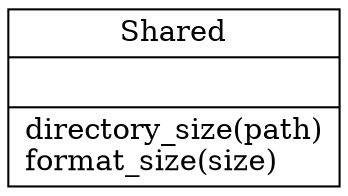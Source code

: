 digraph "classes_dot" {
rankdir=BT
charset="utf-8"
"shared.Shared" [color="black", fontcolor="black", label="{Shared|\l|directory_size(path)\lformat_size(size)\l}", shape="record", style="solid"];
}
